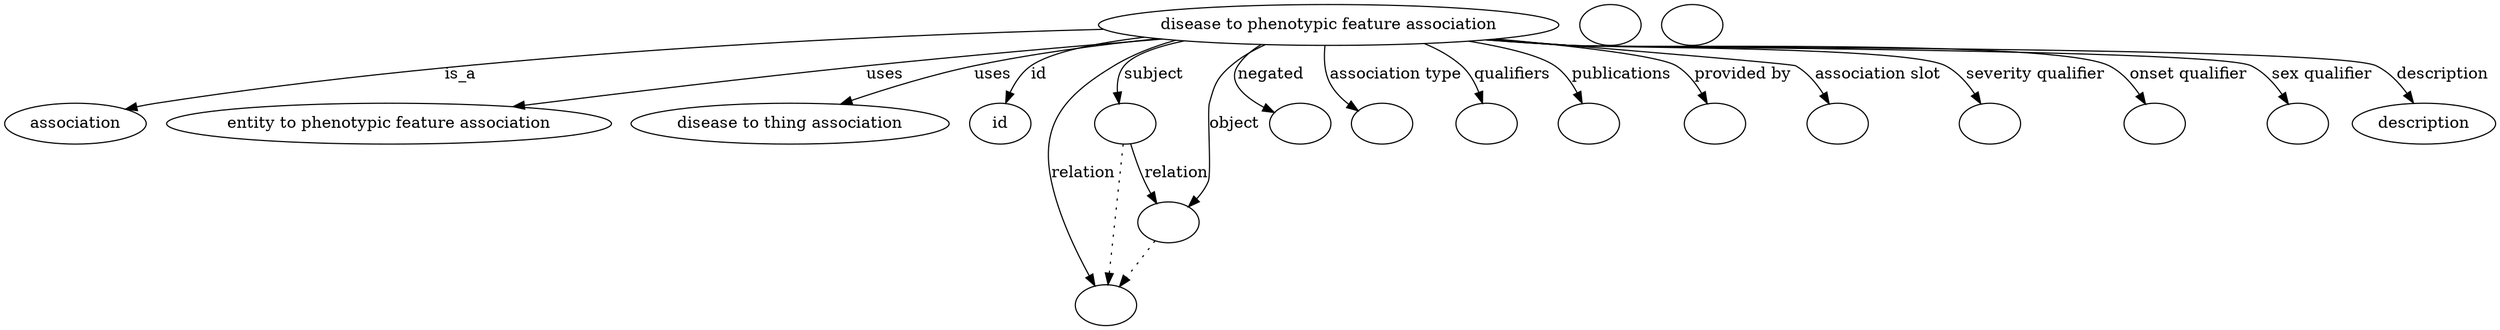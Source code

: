 digraph {
	graph [bb="0,0,1813.8,281"];
	node [label="\N"];
	"disease to phenotypic feature association"	 [height=0.5,
		label="disease to phenotypic feature association",
		pos="972.4,263",
		width=4.2917];
	association	 [height=0.5,
		pos="49.402,177",
		width=1.3723];
	"disease to phenotypic feature association" -> association	 [label=is_a,
		lp="390.68,220",
		pos="e,85.609,189.35 830.82,255.74 622.29,244.39 242.73,221.03 108.4,195 104.2,194.19 99.878,193.19 95.569,192.08"];
	"entity to phenotypic feature association"	 [height=0.5,
		pos="266.4,177",
		width=4.1417];
	"disease to phenotypic feature association" -> "entity to phenotypic feature association"	 [label=uses,
		lp="618.46,220",
		pos="e,356.05,191.39 848.11,252.27 777.17,245.78 686.64,236.85 606.29,227 525.35,217.07 433.91,203.49 366.28,192.98"];
	"disease to thing association"	 [height=0.5,
		pos="540.4,177",
		width=2.9619];
	"disease to phenotypic feature association" -> "disease to thing association"	 [label=uses,
		lp="693.46,220",
		pos="e,580.39,193.83 843.08,253.11 792.21,247.64 733.58,239.35 681.29,227 650.25,219.66 616.54,207.85 589.88,197.54"];
	id	 [height=0.5,
		pos="692.4,177",
		width=0.75];
	"disease to phenotypic feature association" -> id	 [color=black,
		label=id,
		lp="728.85,220",
		pos="e,698.48,194.64 838.52,253.98 790.01,248.58 742.28,240.12 722.51,227 714.08,221.4 707.64,212.56 702.93,203.86",
		style=solid];
	subject	 [color=black,
		height=0.5,
		label="",
		pos="802.4,177",
		width=0.75];
	"disease to phenotypic feature association" -> subject	 [color=black,
		label=subject,
		lp="832.23,220",
		pos="e,801.17,195.41 870.75,249.34 844.45,243.85 820.93,236.51 811.75,227 806.2,221.26 803.41,213.33 802.12,205.49",
		style=solid];
	relation	 [color=black,
		height=0.5,
		label="",
		pos="788.4,18",
		width=0.75];
	"disease to phenotypic feature association" -> relation	 [color=black,
		label=relation,
		lp="773.78,134",
		pos="e,780.6,35.296 881.06,248.45 847.9,242.22 815.01,234.62 800.4,227 782,217.4 777.09,212.79 766.4,195 750.47,168.49 746.64,157.52 \
751.64,127 756.39,98.078 767.77,66.495 776.63,44.806",
		style=solid];
	object	 [color=black,
		height=0.5,
		label="",
		pos="843.4,91",
		width=0.75];
	"disease to phenotypic feature association" -> object	 [color=black,
		label=object,
		lp="891.51,177",
		pos="e,855.47,107.48 928.26,245.63 907.22,234.66 884.43,218.14 874.19,195 861.86,167.13 875.52,155.74 865.4,127 864.13,123.4 862.47,119.78 \
860.63,116.29",
		style=solid];
	negated	 [color=black,
		height=0.5,
		label="",
		pos="944.4,177",
		width=0.75];
	"disease to phenotypic feature association" -> negated	 [color=black,
		label=negated,
		lp="929.17,220",
		pos="e,924.83,189.41 925.89,245.78 918.29,240.88 911.43,234.71 906.87,227 900.48,216.21 907.51,204.97 917.14,195.89",
		style=solid];
	"association type"	 [color=black,
		height=0.5,
		label="",
		pos="1016.4,177",
		width=0.75];
	"disease to phenotypic feature association" -> "association type"	 [color=black,
		label="association type",
		lp="1019.3,220",
		pos="e,995.47,189.05 969.31,244.57 968.51,234.74 968.93,222.71 973.59,213 976.83,206.26 981.99,200.32 987.63,195.3",
		style=solid];
	qualifiers	 [color=black,
		height=0.5,
		label="",
		pos="1088.4,177",
		width=0.75];
	"disease to phenotypic feature association" -> qualifiers	 [color=black,
		label=qualifiers,
		lp="1100.5,220",
		pos="e,1083.1,194.74 1032.8,246.33 1043.9,241.37 1054.6,235.04 1063.4,227 1070.2,220.78 1075.4,212.3 1079.2,204.09",
		style=solid];
	publications	 [color=black,
		height=0.5,
		label="",
		pos="1160.4,177",
		width=0.75];
	"disease to phenotypic feature association" -> publications	 [color=black,
		label=publications,
		lp="1178.6,220",
		pos="e,1153.9,194.82 1063.8,248.47 1092.1,242.63 1119,235.3 1130.4,227 1138.5,221.15 1144.8,212.41 1149.5,203.87",
		style=solid];
	"provided by"	 [color=black,
		height=0.5,
		label="",
		pos="1251.4,177",
		width=0.75];
	"disease to phenotypic feature association" -> "provided by"	 [color=black,
		label="provided by",
		lp="1265,220",
		pos="e,1243.6,194.67 1084.3,250.57 1142.8,243.34 1204.7,234.26 1216.4,227 1225.6,221.32 1233,212.23 1238.6,203.35",
		style=solid];
	"association slot"	 [color=black,
		height=0.5,
		label="",
		pos="1341.4,177",
		width=0.75];
	"disease to phenotypic feature association" -> "association slot"	 [color=black,
		label="association slot",
		lp="1361.4,220",
		pos="e,1332.6,194.37 1084.6,250.57 1101.6,248.69 1119,246.79 1135.4,245 1172.5,240.95 1269.8,245.15 1302.4,227 1312.5,221.4 1320.8,212.03 \
1327.2,202.91",
		style=solid];
	"severity qualifier"	 [color=black,
		height=0.5,
		label="",
		pos="1450.4,177",
		width=0.75];
	"disease to phenotypic feature association" -> "severity qualifier"	 [color=black,
		label="severity qualifier",
		lp="1474.6,220",
		pos="e,1441.1,194.08 1081.9,250.23 1099.8,248.34 1118.1,246.52 1135.4,245 1196,239.66 1354.2,254.48 1408.4,227 1419.2,221.51 1428.4,211.85 \
1435.3,202.48",
		style=solid];
	"onset qualifier"	 [color=black,
		height=0.5,
		label="",
		pos="1567.4,177",
		width=0.75];
	"disease to phenotypic feature association" -> "onset qualifier"	 [color=black,
		label="onset qualifier",
		lp="1584.3,220",
		pos="e,1558.1,194.16 1080.6,250.07 1098.9,248.17 1117.7,246.39 1135.4,245 1178.6,241.62 1486.5,246.22 1525.4,227 1536.3,221.61 1545.4,\
211.97 1552.4,202.58",
		style=solid];
	"sex qualifier"	 [color=black,
		height=0.5,
		label="",
		pos="1670.4,177",
		width=0.75];
	"disease to phenotypic feature association" -> "sex qualifier"	 [color=black,
		label="sex qualifier",
		lp="1681.8,220",
		pos="e,1661.1,194.2 1079.7,250.02 1098.3,248.1 1117.4,246.32 1135.4,245 1190.1,240.99 1579.1,251.06 1628.4,227 1639.3,221.67 1648.5,212.03 \
1655.4,202.64",
		style=solid];
	description	 [height=0.5,
		pos="1764.4,177",
		width=1.3723];
	"disease to phenotypic feature association" -> description	 [color=black,
		label=description,
		lp="1769.5,220",
		pos="e,1754.2,194.74 1079.3,249.97 1097.9,248.05 1117.2,246.28 1135.4,245 1200.3,240.43 1661.6,254.7 1720.4,227 1731.5,221.8 1740.9,212.37 \
1748.1,203.1",
		style=solid];
	association_id	 [color=black,
		height=0.5,
		label="",
		pos="1171.4,263",
		width=0.75];
	subject -> relation	 [pos="e,789.99,36.027 800.8,158.76 798.37,131.21 793.75,78.735 790.89,46.223",
		style=dotted];
	subject -> object	 [label=relation,
		lp="844.78,134",
		pos="e,832.98,107.95 808.94,159.15 812.64,149.49 817.55,137.44 822.64,127 824.29,123.62 826.13,120.13 828,116.71"];
	object -> relation	 [pos="e,800.57,34.156 831.2,74.799 824,65.253 814.77,52.992 806.71,42.306",
		style=dotted];
	"entity to phenotypic feature association description"	 [color=black,
		height=0.5,
		label="",
		pos="1243.4,263",
		width=0.75];
}
